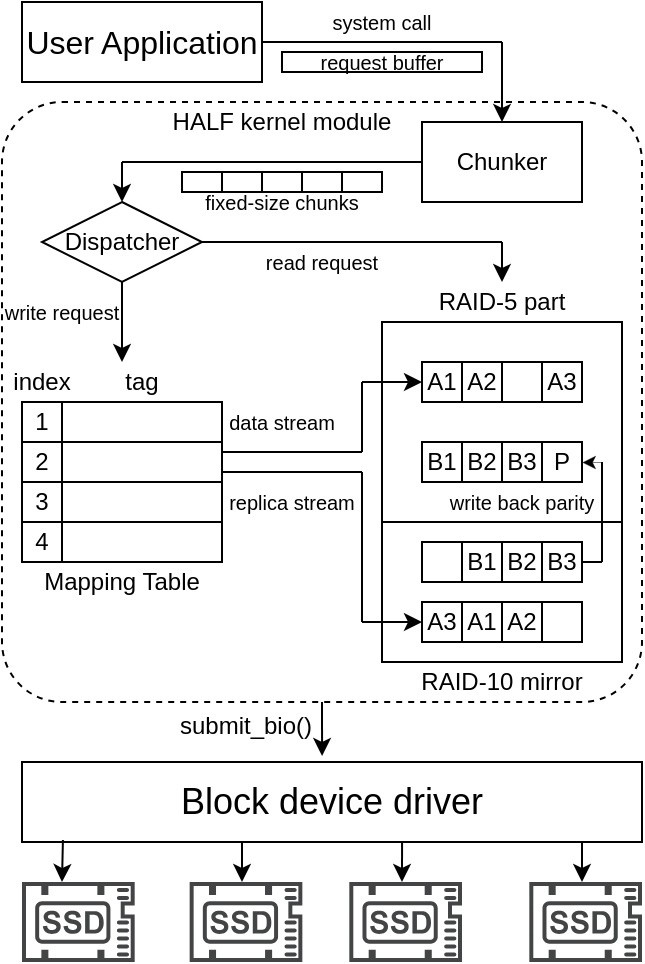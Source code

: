<mxfile version="25.0.3">
  <diagram name="第 1 页" id="aF-D-xFm9hjW3DpA5KZO">
    <mxGraphModel dx="2074" dy="1140" grid="1" gridSize="10" guides="1" tooltips="1" connect="1" arrows="1" fold="1" page="1" pageScale="1" pageWidth="827" pageHeight="1169" math="0" shadow="0">
      <root>
        <mxCell id="0" />
        <mxCell id="1" parent="0" />
        <mxCell id="9brOxjFqvNkZofY6pRL2-17" value="" style="rounded=1;whiteSpace=wrap;html=1;fillColor=none;dashed=1;arcSize=10;" parent="1" vertex="1">
          <mxGeometry y="50" width="320" height="300" as="geometry" />
        </mxCell>
        <mxCell id="jY0MVFQjws3qoYvzmMKZ-19" value="" style="rounded=0;whiteSpace=wrap;html=1;fillColor=none;" parent="1" vertex="1">
          <mxGeometry x="190" y="260" width="120" height="70" as="geometry" />
        </mxCell>
        <mxCell id="jY0MVFQjws3qoYvzmMKZ-18" value="" style="rounded=0;whiteSpace=wrap;html=1;fillColor=none;" parent="1" vertex="1">
          <mxGeometry x="190" y="160" width="120" height="100" as="geometry" />
        </mxCell>
        <mxCell id="9Jl-oer965fHboKhlvtl-1" value="&lt;font style=&quot;font-size: 16px;&quot;&gt;User Application&lt;/font&gt;" style="rounded=0;whiteSpace=wrap;html=1;fillColor=none;" parent="1" vertex="1">
          <mxGeometry x="10" width="120" height="40" as="geometry" />
        </mxCell>
        <mxCell id="9Jl-oer965fHboKhlvtl-19" value="&lt;font style=&quot;font-size: 18px;&quot;&gt;Block device driver&lt;/font&gt;" style="rounded=0;whiteSpace=wrap;html=1;fillColor=none;" parent="1" vertex="1">
          <mxGeometry x="10" y="380" width="310" height="40" as="geometry" />
        </mxCell>
        <mxCell id="9Jl-oer965fHboKhlvtl-32" value="&lt;font&gt;HALF kernel module&lt;/font&gt;" style="rounded=0;whiteSpace=wrap;html=1;fillColor=none;strokeColor=none;" parent="1" vertex="1">
          <mxGeometry x="80" y="50" width="120" height="20" as="geometry" />
        </mxCell>
        <mxCell id="9Jl-oer965fHboKhlvtl-35" value="" style="endArrow=classic;html=1;rounded=0;exitX=0.066;exitY=0.975;exitDx=0;exitDy=0;exitPerimeter=0;" parent="1" source="9Jl-oer965fHboKhlvtl-19" edge="1">
          <mxGeometry width="50" height="50" relative="1" as="geometry">
            <mxPoint x="40" y="430" as="sourcePoint" />
            <mxPoint x="30" y="440" as="targetPoint" />
          </mxGeometry>
        </mxCell>
        <mxCell id="9Jl-oer965fHboKhlvtl-36" value="" style="endArrow=classic;html=1;rounded=0;entryX=0.5;entryY=0;entryDx=0;entryDy=0;entryPerimeter=0;" parent="1" edge="1">
          <mxGeometry width="50" height="50" relative="1" as="geometry">
            <mxPoint x="120" y="420" as="sourcePoint" />
            <mxPoint x="120" y="440" as="targetPoint" />
          </mxGeometry>
        </mxCell>
        <mxCell id="9Jl-oer965fHboKhlvtl-37" value="" style="endArrow=classic;html=1;rounded=0;exitX=0.613;exitY=1;exitDx=0;exitDy=0;exitPerimeter=0;entryX=0.5;entryY=0;entryDx=0;entryDy=0;entryPerimeter=0;" parent="1" source="9Jl-oer965fHboKhlvtl-19" edge="1">
          <mxGeometry width="50" height="50" relative="1" as="geometry">
            <mxPoint x="230" y="390" as="sourcePoint" />
            <mxPoint x="200" y="440" as="targetPoint" />
          </mxGeometry>
        </mxCell>
        <mxCell id="9Jl-oer965fHboKhlvtl-38" value="" style="endArrow=classic;html=1;rounded=0;entryX=0.5;entryY=0;entryDx=0;entryDy=0;entryPerimeter=0;" parent="1" edge="1">
          <mxGeometry width="50" height="50" relative="1" as="geometry">
            <mxPoint x="290" y="420" as="sourcePoint" />
            <mxPoint x="290" y="440" as="targetPoint" />
          </mxGeometry>
        </mxCell>
        <mxCell id="jY0MVFQjws3qoYvzmMKZ-2" value="A1" style="rounded=0;whiteSpace=wrap;html=1;fillColor=none;" parent="1" vertex="1">
          <mxGeometry x="210" y="180" width="20" height="20" as="geometry" />
        </mxCell>
        <mxCell id="jY0MVFQjws3qoYvzmMKZ-3" value="A2" style="rounded=0;whiteSpace=wrap;html=1;fillColor=none;" parent="1" vertex="1">
          <mxGeometry x="230" y="180" width="20" height="20" as="geometry" />
        </mxCell>
        <mxCell id="jY0MVFQjws3qoYvzmMKZ-4" value="" style="rounded=0;whiteSpace=wrap;html=1;fillColor=none;" parent="1" vertex="1">
          <mxGeometry x="250" y="180" width="20" height="20" as="geometry" />
        </mxCell>
        <mxCell id="jY0MVFQjws3qoYvzmMKZ-5" value="A3" style="rounded=0;whiteSpace=wrap;html=1;fillColor=none;" parent="1" vertex="1">
          <mxGeometry x="270" y="180" width="20" height="20" as="geometry" />
        </mxCell>
        <mxCell id="jY0MVFQjws3qoYvzmMKZ-6" value="B1" style="rounded=0;whiteSpace=wrap;html=1;fillColor=none;" parent="1" vertex="1">
          <mxGeometry x="210" y="220" width="20" height="20" as="geometry" />
        </mxCell>
        <mxCell id="jY0MVFQjws3qoYvzmMKZ-7" value="B2" style="rounded=0;whiteSpace=wrap;html=1;fillColor=none;" parent="1" vertex="1">
          <mxGeometry x="230" y="220" width="20" height="20" as="geometry" />
        </mxCell>
        <mxCell id="jY0MVFQjws3qoYvzmMKZ-8" value="B3" style="rounded=0;whiteSpace=wrap;html=1;fillColor=none;" parent="1" vertex="1">
          <mxGeometry x="250" y="220" width="20" height="20" as="geometry" />
        </mxCell>
        <mxCell id="jY0MVFQjws3qoYvzmMKZ-9" value="P" style="rounded=0;whiteSpace=wrap;html=1;fillColor=none;" parent="1" vertex="1">
          <mxGeometry x="270" y="220" width="20" height="20" as="geometry" />
        </mxCell>
        <mxCell id="jY0MVFQjws3qoYvzmMKZ-10" value="" style="rounded=0;whiteSpace=wrap;html=1;fillColor=none;" parent="1" vertex="1">
          <mxGeometry x="210" y="270" width="20" height="20" as="geometry" />
        </mxCell>
        <mxCell id="jY0MVFQjws3qoYvzmMKZ-11" value="B1" style="rounded=0;whiteSpace=wrap;html=1;fillColor=none;" parent="1" vertex="1">
          <mxGeometry x="230" y="270" width="20" height="20" as="geometry" />
        </mxCell>
        <mxCell id="jY0MVFQjws3qoYvzmMKZ-12" value="B2" style="rounded=0;whiteSpace=wrap;html=1;fillColor=none;" parent="1" vertex="1">
          <mxGeometry x="250" y="270" width="20" height="20" as="geometry" />
        </mxCell>
        <mxCell id="jY0MVFQjws3qoYvzmMKZ-13" value="B3" style="rounded=0;whiteSpace=wrap;html=1;fillColor=none;" parent="1" vertex="1">
          <mxGeometry x="270" y="270" width="20" height="20" as="geometry" />
        </mxCell>
        <mxCell id="jY0MVFQjws3qoYvzmMKZ-14" value="A3" style="rounded=0;whiteSpace=wrap;html=1;fillColor=none;" parent="1" vertex="1">
          <mxGeometry x="210" y="300" width="20" height="20" as="geometry" />
        </mxCell>
        <mxCell id="jY0MVFQjws3qoYvzmMKZ-15" value="A1" style="rounded=0;whiteSpace=wrap;html=1;fillColor=none;" parent="1" vertex="1">
          <mxGeometry x="230" y="300" width="20" height="20" as="geometry" />
        </mxCell>
        <mxCell id="jY0MVFQjws3qoYvzmMKZ-16" value="A2" style="rounded=0;whiteSpace=wrap;html=1;fillColor=none;" parent="1" vertex="1">
          <mxGeometry x="250" y="300" width="20" height="20" as="geometry" />
        </mxCell>
        <mxCell id="jY0MVFQjws3qoYvzmMKZ-17" value="" style="rounded=0;whiteSpace=wrap;html=1;fillColor=none;" parent="1" vertex="1">
          <mxGeometry x="270" y="300" width="20" height="20" as="geometry" />
        </mxCell>
        <mxCell id="jY0MVFQjws3qoYvzmMKZ-22" value="" style="endArrow=classic;html=1;rounded=0;" parent="1" edge="1">
          <mxGeometry width="50" height="50" relative="1" as="geometry">
            <mxPoint x="180" y="190" as="sourcePoint" />
            <mxPoint x="210" y="190" as="targetPoint" />
          </mxGeometry>
        </mxCell>
        <mxCell id="jY0MVFQjws3qoYvzmMKZ-25" value="" style="endArrow=classic;html=1;rounded=0;entryX=0;entryY=0.5;entryDx=0;entryDy=0;" parent="1" target="jY0MVFQjws3qoYvzmMKZ-14" edge="1">
          <mxGeometry width="50" height="50" relative="1" as="geometry">
            <mxPoint x="180" y="310" as="sourcePoint" />
            <mxPoint x="310" y="190" as="targetPoint" />
          </mxGeometry>
        </mxCell>
        <mxCell id="jY0MVFQjws3qoYvzmMKZ-26" value="" style="endArrow=none;html=1;rounded=0;exitX=1;exitY=0.5;exitDx=0;exitDy=0;" parent="1" source="jY0MVFQjws3qoYvzmMKZ-13" edge="1">
          <mxGeometry width="50" height="50" relative="1" as="geometry">
            <mxPoint x="370" y="275" as="sourcePoint" />
            <mxPoint x="300" y="280" as="targetPoint" />
          </mxGeometry>
        </mxCell>
        <mxCell id="jY0MVFQjws3qoYvzmMKZ-27" value="" style="endArrow=none;html=1;rounded=0;" parent="1" edge="1">
          <mxGeometry width="50" height="50" relative="1" as="geometry">
            <mxPoint x="300" y="280" as="sourcePoint" />
            <mxPoint x="300" y="230" as="targetPoint" />
          </mxGeometry>
        </mxCell>
        <mxCell id="jY0MVFQjws3qoYvzmMKZ-28" value="" style="endArrow=classic;html=1;rounded=0;entryX=1;entryY=0.5;entryDx=0;entryDy=0;strokeWidth=0.25;" parent="1" target="jY0MVFQjws3qoYvzmMKZ-9" edge="1">
          <mxGeometry width="50" height="50" relative="1" as="geometry">
            <mxPoint x="300" y="230" as="sourcePoint" />
            <mxPoint x="310" y="190" as="targetPoint" />
          </mxGeometry>
        </mxCell>
        <mxCell id="jY0MVFQjws3qoYvzmMKZ-29" value="&lt;font style=&quot;font-size: 10px;&quot;&gt;data stream&lt;/font&gt;" style="rounded=0;whiteSpace=wrap;html=1;fillColor=none;strokeColor=none;" parent="1" vertex="1">
          <mxGeometry x="110" y="200" width="60" height="20" as="geometry" />
        </mxCell>
        <mxCell id="jY0MVFQjws3qoYvzmMKZ-30" value="&lt;font style=&quot;font-size: 10px;&quot;&gt;replica stream&lt;/font&gt;" style="rounded=0;whiteSpace=wrap;html=1;fillColor=none;strokeColor=none;" parent="1" vertex="1">
          <mxGeometry x="110" y="240" width="70" height="20" as="geometry" />
        </mxCell>
        <mxCell id="jY0MVFQjws3qoYvzmMKZ-31" value="&lt;font style=&quot;font-size: 10px;&quot;&gt;write back parity&lt;/font&gt;" style="rounded=0;whiteSpace=wrap;html=1;fillColor=none;strokeColor=none;" parent="1" vertex="1">
          <mxGeometry x="220" y="240" width="80" height="20" as="geometry" />
        </mxCell>
        <mxCell id="jY0MVFQjws3qoYvzmMKZ-34" value="RAID-5 part" style="rounded=0;whiteSpace=wrap;html=1;fillColor=none;strokeColor=none;" parent="1" vertex="1">
          <mxGeometry x="210" y="140" width="80" height="20" as="geometry" />
        </mxCell>
        <mxCell id="jY0MVFQjws3qoYvzmMKZ-35" value="RAID-10 mirror" style="rounded=0;whiteSpace=wrap;html=1;fillColor=none;strokeColor=none;" parent="1" vertex="1">
          <mxGeometry x="200" y="330" width="100" height="20" as="geometry" />
        </mxCell>
        <mxCell id="jY0MVFQjws3qoYvzmMKZ-40" value="" style="endArrow=classic;html=1;rounded=0;entryX=0.484;entryY=-0.075;entryDx=0;entryDy=0;exitX=0.5;exitY=1;exitDx=0;exitDy=0;entryPerimeter=0;" parent="1" source="9brOxjFqvNkZofY6pRL2-17" target="9Jl-oer965fHboKhlvtl-19" edge="1">
          <mxGeometry width="50" height="50" relative="1" as="geometry">
            <mxPoint x="170" y="360" as="sourcePoint" />
            <mxPoint x="110" y="390" as="targetPoint" />
          </mxGeometry>
        </mxCell>
        <mxCell id="jY0MVFQjws3qoYvzmMKZ-41" value="submit_bio()" style="rounded=0;whiteSpace=wrap;html=1;fillColor=none;strokeColor=none;" parent="1" vertex="1">
          <mxGeometry x="82" y="352" width="80" height="20" as="geometry" />
        </mxCell>
        <mxCell id="jY0MVFQjws3qoYvzmMKZ-42" value="1" style="rounded=0;whiteSpace=wrap;html=1;fillColor=none;" parent="1" vertex="1">
          <mxGeometry x="10" y="200" width="20" height="20" as="geometry" />
        </mxCell>
        <mxCell id="jY0MVFQjws3qoYvzmMKZ-43" value="" style="rounded=0;whiteSpace=wrap;html=1;fillColor=none;" parent="1" vertex="1">
          <mxGeometry x="30" y="200" width="80" height="20" as="geometry" />
        </mxCell>
        <mxCell id="jY0MVFQjws3qoYvzmMKZ-44" value="2" style="rounded=0;whiteSpace=wrap;html=1;fillColor=none;" parent="1" vertex="1">
          <mxGeometry x="10" y="220" width="20" height="20" as="geometry" />
        </mxCell>
        <mxCell id="jY0MVFQjws3qoYvzmMKZ-45" value="" style="rounded=0;whiteSpace=wrap;html=1;fillColor=none;" parent="1" vertex="1">
          <mxGeometry x="30" y="220" width="80" height="20" as="geometry" />
        </mxCell>
        <mxCell id="jY0MVFQjws3qoYvzmMKZ-46" value="3" style="rounded=0;whiteSpace=wrap;html=1;fillColor=none;" parent="1" vertex="1">
          <mxGeometry x="10" y="240" width="20" height="20" as="geometry" />
        </mxCell>
        <mxCell id="jY0MVFQjws3qoYvzmMKZ-47" value="" style="rounded=0;whiteSpace=wrap;html=1;fillColor=none;" parent="1" vertex="1">
          <mxGeometry x="30" y="240" width="80" height="20" as="geometry" />
        </mxCell>
        <mxCell id="jY0MVFQjws3qoYvzmMKZ-48" value="4" style="rounded=0;whiteSpace=wrap;html=1;fillColor=none;" parent="1" vertex="1">
          <mxGeometry x="10" y="260" width="20" height="20" as="geometry" />
        </mxCell>
        <mxCell id="jY0MVFQjws3qoYvzmMKZ-49" value="" style="rounded=0;whiteSpace=wrap;html=1;fillColor=none;" parent="1" vertex="1">
          <mxGeometry x="30" y="260" width="80" height="20" as="geometry" />
        </mxCell>
        <mxCell id="jY0MVFQjws3qoYvzmMKZ-55" value="index" style="rounded=0;whiteSpace=wrap;html=1;fillColor=none;strokeColor=none;" parent="1" vertex="1">
          <mxGeometry y="180" width="40" height="20" as="geometry" />
        </mxCell>
        <mxCell id="jY0MVFQjws3qoYvzmMKZ-56" value="tag" style="rounded=0;whiteSpace=wrap;html=1;fillColor=none;strokeColor=none;" parent="1" vertex="1">
          <mxGeometry x="50" y="180" width="40" height="20" as="geometry" />
        </mxCell>
        <mxCell id="jY0MVFQjws3qoYvzmMKZ-57" value="Mapping Table" style="rounded=0;whiteSpace=wrap;html=1;fillColor=none;strokeColor=none;" parent="1" vertex="1">
          <mxGeometry x="20" y="280" width="80" height="20" as="geometry" />
        </mxCell>
        <mxCell id="jY0MVFQjws3qoYvzmMKZ-61" value="" style="endArrow=none;html=1;rounded=0;exitX=1;exitY=0.25;exitDx=0;exitDy=0;" parent="1" source="jY0MVFQjws3qoYvzmMKZ-45" edge="1">
          <mxGeometry width="50" height="50" relative="1" as="geometry">
            <mxPoint x="70" y="370" as="sourcePoint" />
            <mxPoint x="180" y="225" as="targetPoint" />
          </mxGeometry>
        </mxCell>
        <mxCell id="jY0MVFQjws3qoYvzmMKZ-62" value="" style="endArrow=none;html=1;rounded=0;exitX=1;exitY=0.75;exitDx=0;exitDy=0;" parent="1" source="jY0MVFQjws3qoYvzmMKZ-45" edge="1">
          <mxGeometry width="50" height="50" relative="1" as="geometry">
            <mxPoint x="70" y="370" as="sourcePoint" />
            <mxPoint x="180" y="235" as="targetPoint" />
          </mxGeometry>
        </mxCell>
        <mxCell id="jY0MVFQjws3qoYvzmMKZ-64" value="" style="endArrow=none;html=1;rounded=0;" parent="1" edge="1">
          <mxGeometry width="50" height="50" relative="1" as="geometry">
            <mxPoint x="180" y="190" as="sourcePoint" />
            <mxPoint x="180" y="225" as="targetPoint" />
          </mxGeometry>
        </mxCell>
        <mxCell id="jY0MVFQjws3qoYvzmMKZ-65" value="" style="endArrow=none;html=1;rounded=0;" parent="1" edge="1">
          <mxGeometry width="50" height="50" relative="1" as="geometry">
            <mxPoint x="180" y="310" as="sourcePoint" />
            <mxPoint x="180" y="235" as="targetPoint" />
          </mxGeometry>
        </mxCell>
        <mxCell id="9brOxjFqvNkZofY6pRL2-1" value="Dispatcher" style="rhombus;whiteSpace=wrap;html=1;fillColor=none;" parent="1" vertex="1">
          <mxGeometry x="20" y="100" width="80" height="40" as="geometry" />
        </mxCell>
        <mxCell id="9brOxjFqvNkZofY6pRL2-2" value="" style="endArrow=classic;html=1;rounded=0;exitX=0.5;exitY=1;exitDx=0;exitDy=0;entryX=0.25;entryY=0;entryDx=0;entryDy=0;" parent="1" source="9brOxjFqvNkZofY6pRL2-1" target="jY0MVFQjws3qoYvzmMKZ-56" edge="1">
          <mxGeometry width="50" height="50" relative="1" as="geometry">
            <mxPoint x="390" y="180" as="sourcePoint" />
            <mxPoint x="440" y="130" as="targetPoint" />
          </mxGeometry>
        </mxCell>
        <mxCell id="9brOxjFqvNkZofY6pRL2-3" value="" style="endArrow=classic;html=1;rounded=0;entryX=0.5;entryY=0;entryDx=0;entryDy=0;" parent="1" target="jY0MVFQjws3qoYvzmMKZ-34" edge="1">
          <mxGeometry width="50" height="50" relative="1" as="geometry">
            <mxPoint x="250" y="120" as="sourcePoint" />
            <mxPoint x="440" y="130" as="targetPoint" />
          </mxGeometry>
        </mxCell>
        <mxCell id="9brOxjFqvNkZofY6pRL2-4" value="" style="endArrow=none;html=1;rounded=0;exitX=1;exitY=0.5;exitDx=0;exitDy=0;" parent="1" source="9brOxjFqvNkZofY6pRL2-1" edge="1">
          <mxGeometry width="50" height="50" relative="1" as="geometry">
            <mxPoint x="146.76" y="80.52" as="sourcePoint" />
            <mxPoint x="250" y="120" as="targetPoint" />
          </mxGeometry>
        </mxCell>
        <mxCell id="9brOxjFqvNkZofY6pRL2-6" value="Chunker" style="rounded=0;whiteSpace=wrap;html=1;fillColor=none;" parent="1" vertex="1">
          <mxGeometry x="210" y="60" width="80" height="40" as="geometry" />
        </mxCell>
        <mxCell id="9brOxjFqvNkZofY6pRL2-7" value="" style="endArrow=classic;html=1;rounded=0;entryX=0.5;entryY=0;entryDx=0;entryDy=0;" parent="1" target="9brOxjFqvNkZofY6pRL2-1" edge="1">
          <mxGeometry width="50" height="50" relative="1" as="geometry">
            <mxPoint x="60" y="80" as="sourcePoint" />
            <mxPoint x="440" y="30" as="targetPoint" />
          </mxGeometry>
        </mxCell>
        <mxCell id="9brOxjFqvNkZofY6pRL2-8" value="" style="endArrow=none;html=1;rounded=0;entryX=0;entryY=0.5;entryDx=0;entryDy=0;" parent="1" target="9brOxjFqvNkZofY6pRL2-6" edge="1">
          <mxGeometry width="50" height="50" relative="1" as="geometry">
            <mxPoint x="60" y="80" as="sourcePoint" />
            <mxPoint x="440" y="30" as="targetPoint" />
          </mxGeometry>
        </mxCell>
        <mxCell id="9brOxjFqvNkZofY6pRL2-9" value="" style="rounded=0;whiteSpace=wrap;html=1;fillColor=none;strokeColor=default;" parent="1" vertex="1">
          <mxGeometry x="90" y="85" width="20" height="10" as="geometry" />
        </mxCell>
        <mxCell id="9brOxjFqvNkZofY6pRL2-10" value="" style="rounded=0;whiteSpace=wrap;html=1;fillColor=none;strokeColor=default;" parent="1" vertex="1">
          <mxGeometry x="110" y="85" width="20" height="10" as="geometry" />
        </mxCell>
        <mxCell id="9brOxjFqvNkZofY6pRL2-11" value="" style="rounded=0;whiteSpace=wrap;html=1;fillColor=none;strokeColor=default;" parent="1" vertex="1">
          <mxGeometry x="130" y="85" width="20" height="10" as="geometry" />
        </mxCell>
        <mxCell id="9brOxjFqvNkZofY6pRL2-12" value="" style="rounded=0;whiteSpace=wrap;html=1;fillColor=none;strokeColor=default;" parent="1" vertex="1">
          <mxGeometry x="150" y="85" width="20" height="10" as="geometry" />
        </mxCell>
        <mxCell id="9brOxjFqvNkZofY6pRL2-13" value="" style="rounded=0;whiteSpace=wrap;html=1;fillColor=none;strokeColor=default;" parent="1" vertex="1">
          <mxGeometry x="170" y="85" width="20" height="10" as="geometry" />
        </mxCell>
        <mxCell id="9brOxjFqvNkZofY6pRL2-14" value="" style="endArrow=none;html=1;rounded=0;exitX=1;exitY=0.5;exitDx=0;exitDy=0;" parent="1" source="9Jl-oer965fHboKhlvtl-1" edge="1">
          <mxGeometry width="50" height="50" relative="1" as="geometry">
            <mxPoint x="390" y="230" as="sourcePoint" />
            <mxPoint x="250" y="20" as="targetPoint" />
          </mxGeometry>
        </mxCell>
        <mxCell id="9brOxjFqvNkZofY6pRL2-15" value="" style="endArrow=classic;html=1;rounded=0;entryX=0.5;entryY=0;entryDx=0;entryDy=0;" parent="1" target="9brOxjFqvNkZofY6pRL2-6" edge="1">
          <mxGeometry width="50" height="50" relative="1" as="geometry">
            <mxPoint x="250" y="20" as="sourcePoint" />
            <mxPoint x="440" y="180" as="targetPoint" />
          </mxGeometry>
        </mxCell>
        <mxCell id="9brOxjFqvNkZofY6pRL2-16" value="&lt;font style=&quot;font-size: 10px;&quot;&gt;request buffer&lt;/font&gt;" style="rounded=0;whiteSpace=wrap;html=1;fillColor=none;" parent="1" vertex="1">
          <mxGeometry x="140" y="25" width="100" height="10" as="geometry" />
        </mxCell>
        <mxCell id="9brOxjFqvNkZofY6pRL2-18" value="&lt;font style=&quot;font-size: 10px;&quot;&gt;read request&lt;/font&gt;" style="rounded=0;whiteSpace=wrap;html=1;fillColor=none;strokeColor=none;" parent="1" vertex="1">
          <mxGeometry x="130" y="120" width="60" height="20" as="geometry" />
        </mxCell>
        <mxCell id="9brOxjFqvNkZofY6pRL2-19" value="&lt;font style=&quot;font-size: 10px;&quot;&gt;write request&lt;/font&gt;" style="rounded=0;whiteSpace=wrap;html=1;fillColor=none;strokeColor=none;" parent="1" vertex="1">
          <mxGeometry y="145" width="60" height="20" as="geometry" />
        </mxCell>
        <mxCell id="9brOxjFqvNkZofY6pRL2-20" value="&lt;font style=&quot;font-size: 10px;&quot;&gt;system call&lt;/font&gt;" style="rounded=0;whiteSpace=wrap;html=1;fillColor=none;strokeColor=none;" parent="1" vertex="1">
          <mxGeometry x="160" width="60" height="20" as="geometry" />
        </mxCell>
        <mxCell id="9brOxjFqvNkZofY6pRL2-21" value="&lt;font style=&quot;font-size: 10px;&quot;&gt;fixed-size chunks&lt;/font&gt;" style="rounded=0;whiteSpace=wrap;html=1;fillColor=none;strokeColor=none;" parent="1" vertex="1">
          <mxGeometry x="100" y="90" width="80" height="20" as="geometry" />
        </mxCell>
        <mxCell id="Ysm6DC7pa5YaWN6NHyCM-1" value="" style="sketch=0;pointerEvents=1;shadow=0;dashed=0;html=1;strokeColor=none;fillColor=#434445;aspect=fixed;labelPosition=center;verticalLabelPosition=bottom;verticalAlign=top;align=center;outlineConnect=0;shape=mxgraph.vvd.ssd;" vertex="1" parent="1">
          <mxGeometry x="10.0" y="440" width="56.34" height="40" as="geometry" />
        </mxCell>
        <mxCell id="Ysm6DC7pa5YaWN6NHyCM-2" value="" style="sketch=0;pointerEvents=1;shadow=0;dashed=0;html=1;strokeColor=none;fillColor=#434445;aspect=fixed;labelPosition=center;verticalLabelPosition=bottom;verticalAlign=top;align=center;outlineConnect=0;shape=mxgraph.vvd.ssd;" vertex="1" parent="1">
          <mxGeometry x="93.83" y="440" width="56.34" height="40" as="geometry" />
        </mxCell>
        <mxCell id="Ysm6DC7pa5YaWN6NHyCM-3" value="" style="sketch=0;pointerEvents=1;shadow=0;dashed=0;html=1;strokeColor=none;fillColor=#434445;aspect=fixed;labelPosition=center;verticalLabelPosition=bottom;verticalAlign=top;align=center;outlineConnect=0;shape=mxgraph.vvd.ssd;" vertex="1" parent="1">
          <mxGeometry x="173.66" y="440" width="56.34" height="40" as="geometry" />
        </mxCell>
        <mxCell id="Ysm6DC7pa5YaWN6NHyCM-4" value="" style="sketch=0;pointerEvents=1;shadow=0;dashed=0;html=1;strokeColor=none;fillColor=#434445;aspect=fixed;labelPosition=center;verticalLabelPosition=bottom;verticalAlign=top;align=center;outlineConnect=0;shape=mxgraph.vvd.ssd;" vertex="1" parent="1">
          <mxGeometry x="263.66" y="440" width="56.34" height="40" as="geometry" />
        </mxCell>
      </root>
    </mxGraphModel>
  </diagram>
</mxfile>
